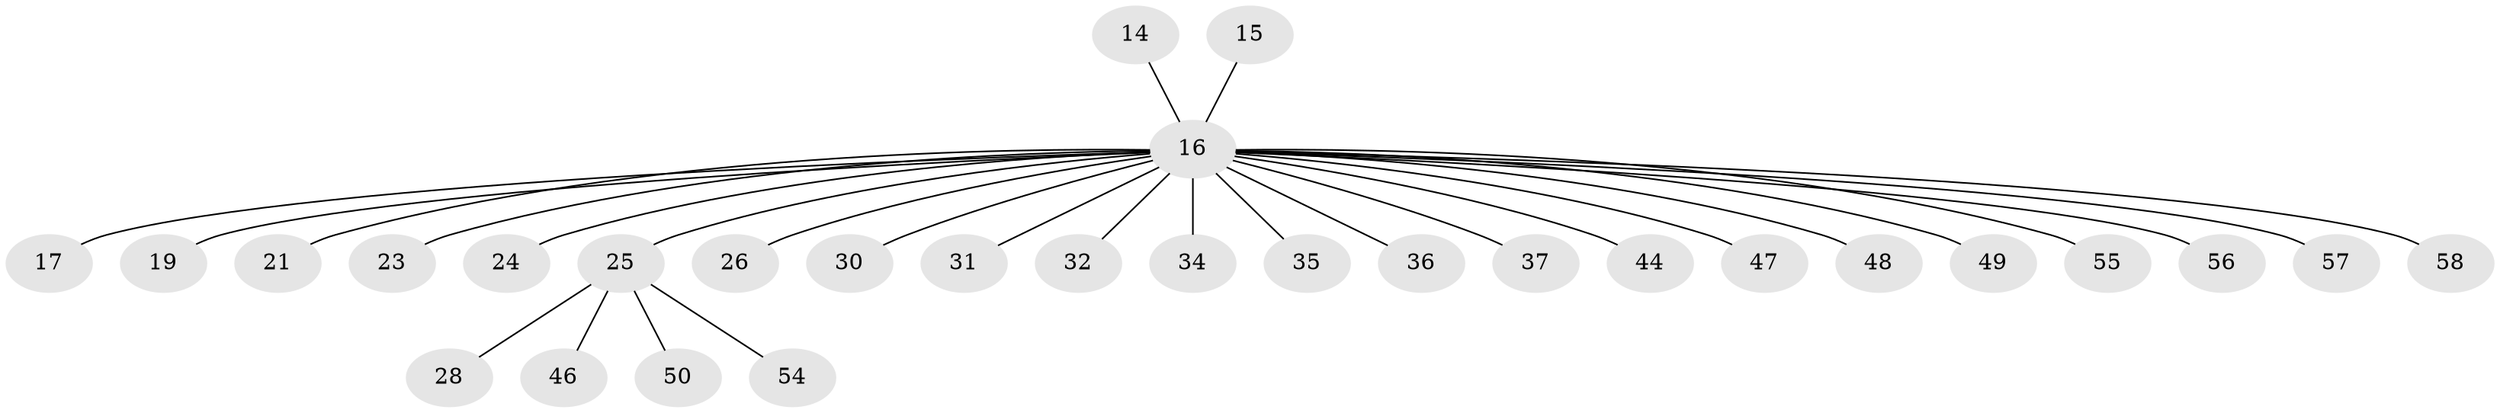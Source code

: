 // original degree distribution, {5: 0.034482758620689655, 15: 0.017241379310344827, 6: 0.017241379310344827, 2: 0.15517241379310345, 4: 0.10344827586206896, 1: 0.6379310344827587, 3: 0.034482758620689655}
// Generated by graph-tools (version 1.1) at 2025/51/03/04/25 21:51:35]
// undirected, 29 vertices, 28 edges
graph export_dot {
graph [start="1"]
  node [color=gray90,style=filled];
  14;
  15;
  16 [super="+1+5+3+4+6+13+11"];
  17;
  19;
  21;
  23;
  24;
  25 [super="+10"];
  26;
  28 [super="+12"];
  30;
  31;
  32;
  34;
  35;
  36 [super="+9"];
  37;
  44;
  46;
  47;
  48;
  49;
  50 [super="+40"];
  54;
  55;
  56;
  57 [super="+20"];
  58 [super="+42+45+53"];
  14 -- 16;
  15 -- 16;
  16 -- 32;
  16 -- 44;
  16 -- 31;
  16 -- 49;
  16 -- 35;
  16 -- 19;
  16 -- 30;
  16 -- 17;
  16 -- 21;
  16 -- 23;
  16 -- 24;
  16 -- 25 [weight=2];
  16 -- 26;
  16 -- 34;
  16 -- 37;
  16 -- 47;
  16 -- 48;
  16 -- 55;
  16 -- 56;
  16 -- 36;
  16 -- 57;
  16 -- 58;
  25 -- 54;
  25 -- 46;
  25 -- 28;
  25 -- 50;
}
